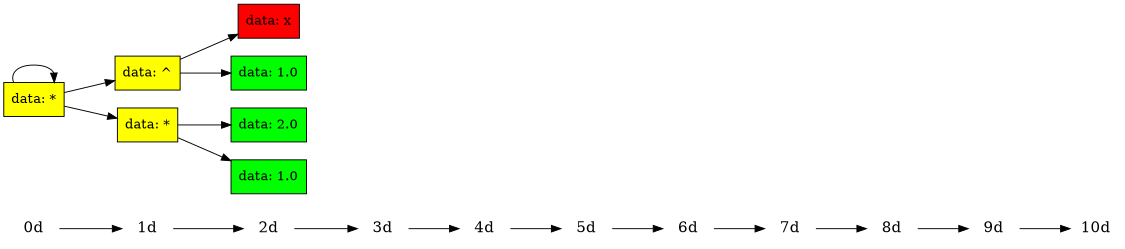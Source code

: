 digraph List
{
	rankdir = LR;
	ranksep=.75; size = "7.5,7.5"
	{
		node [shape=plaintext, fontsize=16];
		"0d"->"1d"->"2d"->"3d"->"4d"->"5d"->"6d"->"7d"->"8d"->"9d"->"10d";
	}
node [shape = record, style = filled];
	{rank = same; "2d"; "0x128606b10" [label = "data: x ", fillcolor = "red"];}
	{rank = same; "1d"; "0x128606ab0" [label = "data: ^ ", fillcolor = "yellow"];}
	{rank = same; "2d"; "0x128606b40" [label = "data: 1.0 ", fillcolor = "green"];}
	{rank = same; "0d"; "0x128606a80" [label = "data: * ", fillcolor = "yellow"];}
	{rank = same; "2d"; "0x128606b70" [label = "data: 2.0 ", fillcolor = "green"];}
	{rank = same; "1d"; "0x128606ae0" [label = "data: * ", fillcolor = "yellow"];}
	{rank = same; "2d"; "0x128606ba0" [label = "data: 1.0 ", fillcolor = "green"];}
	"0x128606ab0"->"0x128606b10" [color = "black", frontcolor = "grey", label = ""];
	"0x128606a80"->"0x128606ab0" [color = "black", frontcolor = "grey", label = ""];
	"0x128606ab0"->"0x128606b40" [color = "black", frontcolor = "grey", label = ""];
	"0x128606a80"->"0x128606a80" [color = "black", frontcolor = "grey", label = ""];
	"0x128606ae0"->"0x128606b70" [color = "black", frontcolor = "grey", label = ""];
	"0x128606a80"->"0x128606ae0" [color = "black", frontcolor = "grey", label = ""];
	"0x128606ae0"->"0x128606ba0" [color = "black", frontcolor = "grey", label = ""];
}
